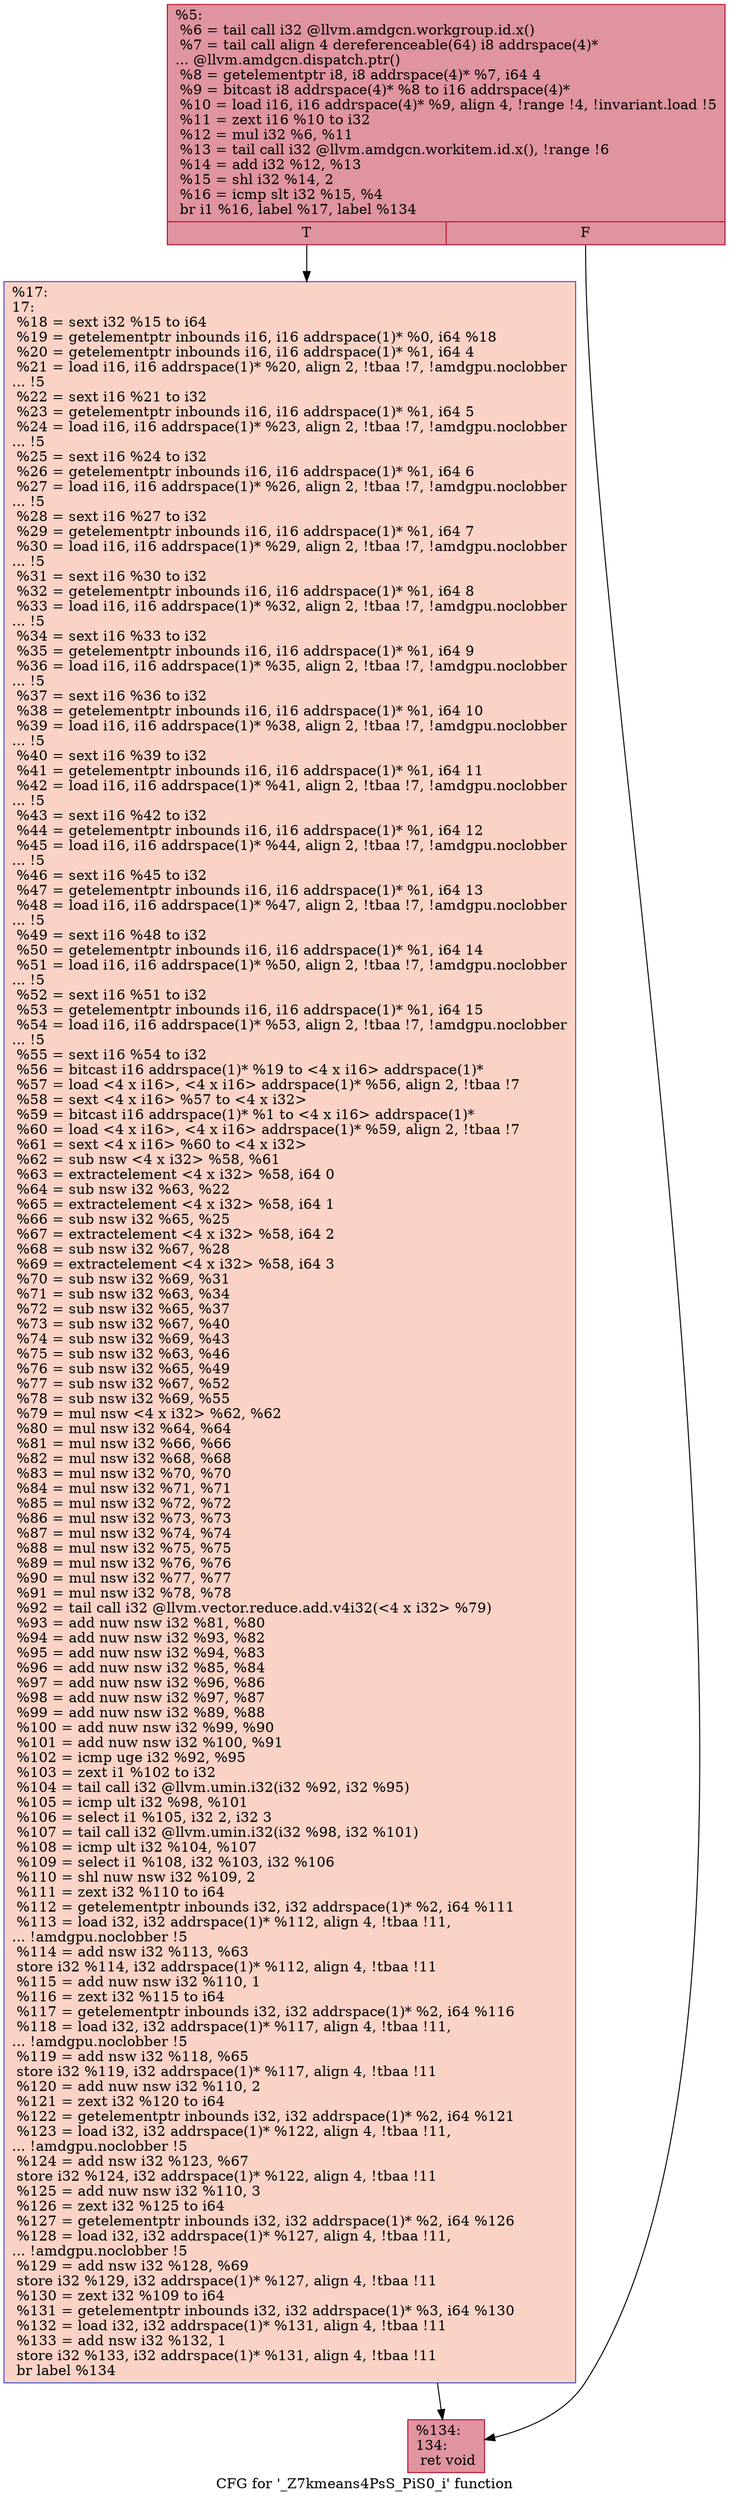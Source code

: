 digraph "CFG for '_Z7kmeans4PsS_PiS0_i' function" {
	label="CFG for '_Z7kmeans4PsS_PiS0_i' function";

	Node0x581e780 [shape=record,color="#b70d28ff", style=filled, fillcolor="#b70d2870",label="{%5:\l  %6 = tail call i32 @llvm.amdgcn.workgroup.id.x()\l  %7 = tail call align 4 dereferenceable(64) i8 addrspace(4)*\l... @llvm.amdgcn.dispatch.ptr()\l  %8 = getelementptr i8, i8 addrspace(4)* %7, i64 4\l  %9 = bitcast i8 addrspace(4)* %8 to i16 addrspace(4)*\l  %10 = load i16, i16 addrspace(4)* %9, align 4, !range !4, !invariant.load !5\l  %11 = zext i16 %10 to i32\l  %12 = mul i32 %6, %11\l  %13 = tail call i32 @llvm.amdgcn.workitem.id.x(), !range !6\l  %14 = add i32 %12, %13\l  %15 = shl i32 %14, 2\l  %16 = icmp slt i32 %15, %4\l  br i1 %16, label %17, label %134\l|{<s0>T|<s1>F}}"];
	Node0x581e780:s0 -> Node0x581f270;
	Node0x581e780:s1 -> Node0x58207e0;
	Node0x581f270 [shape=record,color="#3d50c3ff", style=filled, fillcolor="#f59c7d70",label="{%17:\l17:                                               \l  %18 = sext i32 %15 to i64\l  %19 = getelementptr inbounds i16, i16 addrspace(1)* %0, i64 %18\l  %20 = getelementptr inbounds i16, i16 addrspace(1)* %1, i64 4\l  %21 = load i16, i16 addrspace(1)* %20, align 2, !tbaa !7, !amdgpu.noclobber\l... !5\l  %22 = sext i16 %21 to i32\l  %23 = getelementptr inbounds i16, i16 addrspace(1)* %1, i64 5\l  %24 = load i16, i16 addrspace(1)* %23, align 2, !tbaa !7, !amdgpu.noclobber\l... !5\l  %25 = sext i16 %24 to i32\l  %26 = getelementptr inbounds i16, i16 addrspace(1)* %1, i64 6\l  %27 = load i16, i16 addrspace(1)* %26, align 2, !tbaa !7, !amdgpu.noclobber\l... !5\l  %28 = sext i16 %27 to i32\l  %29 = getelementptr inbounds i16, i16 addrspace(1)* %1, i64 7\l  %30 = load i16, i16 addrspace(1)* %29, align 2, !tbaa !7, !amdgpu.noclobber\l... !5\l  %31 = sext i16 %30 to i32\l  %32 = getelementptr inbounds i16, i16 addrspace(1)* %1, i64 8\l  %33 = load i16, i16 addrspace(1)* %32, align 2, !tbaa !7, !amdgpu.noclobber\l... !5\l  %34 = sext i16 %33 to i32\l  %35 = getelementptr inbounds i16, i16 addrspace(1)* %1, i64 9\l  %36 = load i16, i16 addrspace(1)* %35, align 2, !tbaa !7, !amdgpu.noclobber\l... !5\l  %37 = sext i16 %36 to i32\l  %38 = getelementptr inbounds i16, i16 addrspace(1)* %1, i64 10\l  %39 = load i16, i16 addrspace(1)* %38, align 2, !tbaa !7, !amdgpu.noclobber\l... !5\l  %40 = sext i16 %39 to i32\l  %41 = getelementptr inbounds i16, i16 addrspace(1)* %1, i64 11\l  %42 = load i16, i16 addrspace(1)* %41, align 2, !tbaa !7, !amdgpu.noclobber\l... !5\l  %43 = sext i16 %42 to i32\l  %44 = getelementptr inbounds i16, i16 addrspace(1)* %1, i64 12\l  %45 = load i16, i16 addrspace(1)* %44, align 2, !tbaa !7, !amdgpu.noclobber\l... !5\l  %46 = sext i16 %45 to i32\l  %47 = getelementptr inbounds i16, i16 addrspace(1)* %1, i64 13\l  %48 = load i16, i16 addrspace(1)* %47, align 2, !tbaa !7, !amdgpu.noclobber\l... !5\l  %49 = sext i16 %48 to i32\l  %50 = getelementptr inbounds i16, i16 addrspace(1)* %1, i64 14\l  %51 = load i16, i16 addrspace(1)* %50, align 2, !tbaa !7, !amdgpu.noclobber\l... !5\l  %52 = sext i16 %51 to i32\l  %53 = getelementptr inbounds i16, i16 addrspace(1)* %1, i64 15\l  %54 = load i16, i16 addrspace(1)* %53, align 2, !tbaa !7, !amdgpu.noclobber\l... !5\l  %55 = sext i16 %54 to i32\l  %56 = bitcast i16 addrspace(1)* %19 to \<4 x i16\> addrspace(1)*\l  %57 = load \<4 x i16\>, \<4 x i16\> addrspace(1)* %56, align 2, !tbaa !7\l  %58 = sext \<4 x i16\> %57 to \<4 x i32\>\l  %59 = bitcast i16 addrspace(1)* %1 to \<4 x i16\> addrspace(1)*\l  %60 = load \<4 x i16\>, \<4 x i16\> addrspace(1)* %59, align 2, !tbaa !7\l  %61 = sext \<4 x i16\> %60 to \<4 x i32\>\l  %62 = sub nsw \<4 x i32\> %58, %61\l  %63 = extractelement \<4 x i32\> %58, i64 0\l  %64 = sub nsw i32 %63, %22\l  %65 = extractelement \<4 x i32\> %58, i64 1\l  %66 = sub nsw i32 %65, %25\l  %67 = extractelement \<4 x i32\> %58, i64 2\l  %68 = sub nsw i32 %67, %28\l  %69 = extractelement \<4 x i32\> %58, i64 3\l  %70 = sub nsw i32 %69, %31\l  %71 = sub nsw i32 %63, %34\l  %72 = sub nsw i32 %65, %37\l  %73 = sub nsw i32 %67, %40\l  %74 = sub nsw i32 %69, %43\l  %75 = sub nsw i32 %63, %46\l  %76 = sub nsw i32 %65, %49\l  %77 = sub nsw i32 %67, %52\l  %78 = sub nsw i32 %69, %55\l  %79 = mul nsw \<4 x i32\> %62, %62\l  %80 = mul nsw i32 %64, %64\l  %81 = mul nsw i32 %66, %66\l  %82 = mul nsw i32 %68, %68\l  %83 = mul nsw i32 %70, %70\l  %84 = mul nsw i32 %71, %71\l  %85 = mul nsw i32 %72, %72\l  %86 = mul nsw i32 %73, %73\l  %87 = mul nsw i32 %74, %74\l  %88 = mul nsw i32 %75, %75\l  %89 = mul nsw i32 %76, %76\l  %90 = mul nsw i32 %77, %77\l  %91 = mul nsw i32 %78, %78\l  %92 = tail call i32 @llvm.vector.reduce.add.v4i32(\<4 x i32\> %79)\l  %93 = add nuw nsw i32 %81, %80\l  %94 = add nuw nsw i32 %93, %82\l  %95 = add nuw nsw i32 %94, %83\l  %96 = add nuw nsw i32 %85, %84\l  %97 = add nuw nsw i32 %96, %86\l  %98 = add nuw nsw i32 %97, %87\l  %99 = add nuw nsw i32 %89, %88\l  %100 = add nuw nsw i32 %99, %90\l  %101 = add nuw nsw i32 %100, %91\l  %102 = icmp uge i32 %92, %95\l  %103 = zext i1 %102 to i32\l  %104 = tail call i32 @llvm.umin.i32(i32 %92, i32 %95)\l  %105 = icmp ult i32 %98, %101\l  %106 = select i1 %105, i32 2, i32 3\l  %107 = tail call i32 @llvm.umin.i32(i32 %98, i32 %101)\l  %108 = icmp ult i32 %104, %107\l  %109 = select i1 %108, i32 %103, i32 %106\l  %110 = shl nuw nsw i32 %109, 2\l  %111 = zext i32 %110 to i64\l  %112 = getelementptr inbounds i32, i32 addrspace(1)* %2, i64 %111\l  %113 = load i32, i32 addrspace(1)* %112, align 4, !tbaa !11,\l... !amdgpu.noclobber !5\l  %114 = add nsw i32 %113, %63\l  store i32 %114, i32 addrspace(1)* %112, align 4, !tbaa !11\l  %115 = add nuw nsw i32 %110, 1\l  %116 = zext i32 %115 to i64\l  %117 = getelementptr inbounds i32, i32 addrspace(1)* %2, i64 %116\l  %118 = load i32, i32 addrspace(1)* %117, align 4, !tbaa !11,\l... !amdgpu.noclobber !5\l  %119 = add nsw i32 %118, %65\l  store i32 %119, i32 addrspace(1)* %117, align 4, !tbaa !11\l  %120 = add nuw nsw i32 %110, 2\l  %121 = zext i32 %120 to i64\l  %122 = getelementptr inbounds i32, i32 addrspace(1)* %2, i64 %121\l  %123 = load i32, i32 addrspace(1)* %122, align 4, !tbaa !11,\l... !amdgpu.noclobber !5\l  %124 = add nsw i32 %123, %67\l  store i32 %124, i32 addrspace(1)* %122, align 4, !tbaa !11\l  %125 = add nuw nsw i32 %110, 3\l  %126 = zext i32 %125 to i64\l  %127 = getelementptr inbounds i32, i32 addrspace(1)* %2, i64 %126\l  %128 = load i32, i32 addrspace(1)* %127, align 4, !tbaa !11,\l... !amdgpu.noclobber !5\l  %129 = add nsw i32 %128, %69\l  store i32 %129, i32 addrspace(1)* %127, align 4, !tbaa !11\l  %130 = zext i32 %109 to i64\l  %131 = getelementptr inbounds i32, i32 addrspace(1)* %3, i64 %130\l  %132 = load i32, i32 addrspace(1)* %131, align 4, !tbaa !11\l  %133 = add nsw i32 %132, 1\l  store i32 %133, i32 addrspace(1)* %131, align 4, !tbaa !11\l  br label %134\l}"];
	Node0x581f270 -> Node0x58207e0;
	Node0x58207e0 [shape=record,color="#b70d28ff", style=filled, fillcolor="#b70d2870",label="{%134:\l134:                                              \l  ret void\l}"];
}
